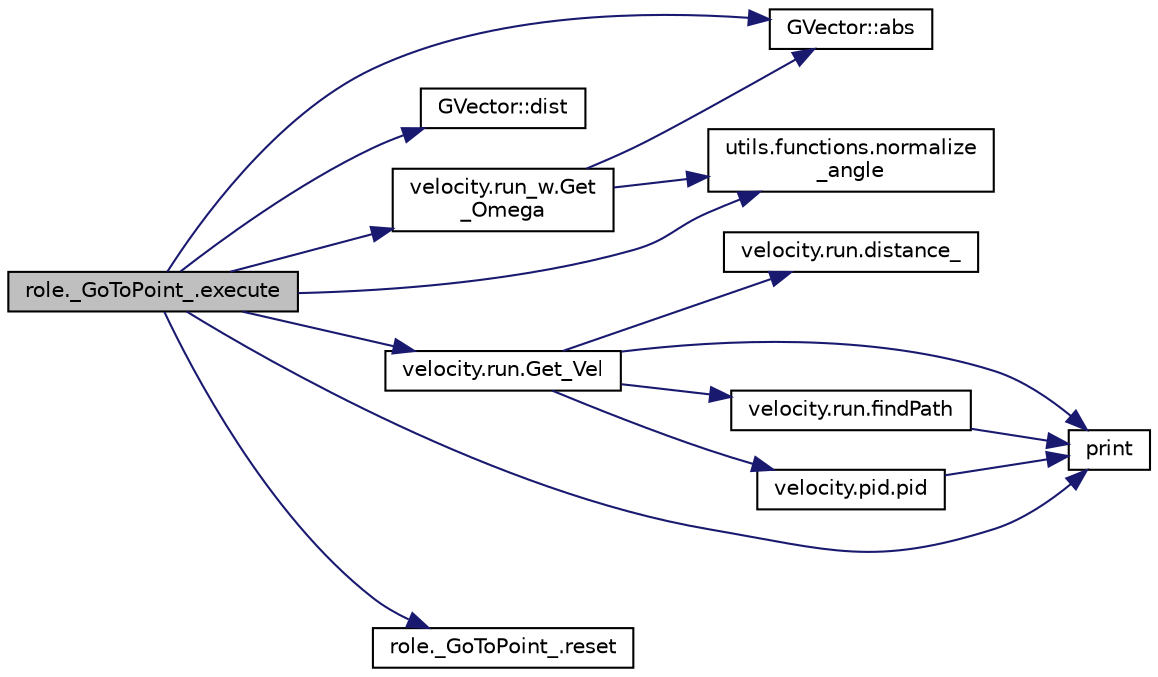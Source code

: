 digraph "role._GoToPoint_.execute"
{
 // INTERACTIVE_SVG=YES
  edge [fontname="Helvetica",fontsize="10",labelfontname="Helvetica",labelfontsize="10"];
  node [fontname="Helvetica",fontsize="10",shape=record];
  rankdir="LR";
  Node1 [label="role._GoToPoint_.execute",height=0.2,width=0.4,color="black", fillcolor="grey75", style="filled", fontcolor="black"];
  Node1 -> Node2 [color="midnightblue",fontsize="10",style="solid",fontname="Helvetica"];
  Node2 [label="GVector::abs",height=0.2,width=0.4,color="black", fillcolor="white", style="filled",URL="$d5/da9/namespace_g_vector.html#a9ad98c3a0469b46d6d9437dace1bdaff"];
  Node1 -> Node3 [color="midnightblue",fontsize="10",style="solid",fontname="Helvetica"];
  Node3 [label="GVector::dist",height=0.2,width=0.4,color="black", fillcolor="white", style="filled",URL="$d5/da9/namespace_g_vector.html#ab4c4f9f2d8f1f0fc9e71585f43c9df8f"];
  Node1 -> Node4 [color="midnightblue",fontsize="10",style="solid",fontname="Helvetica"];
  Node4 [label="velocity.run_w.Get\l_Omega",height=0.2,width=0.4,color="black", fillcolor="white", style="filled",URL="$da/d14/namespacevelocity_1_1run__w.html#ad019380dfc0694cfcb13e923811687e9"];
  Node4 -> Node5 [color="midnightblue",fontsize="10",style="solid",fontname="Helvetica"];
  Node5 [label="utils.functions.normalize\l_angle",height=0.2,width=0.4,color="black", fillcolor="white", style="filled",URL="$d6/d83/namespaceutils_1_1math__functions.html#a6d17f1067560e91c7ebb2c5b069e927d"];
  Node4 -> Node2 [color="midnightblue",fontsize="10",style="solid",fontname="Helvetica"];
  Node1 -> Node6 [color="midnightblue",fontsize="10",style="solid",fontname="Helvetica"];
  Node6 [label="velocity.run.Get_Vel",height=0.2,width=0.4,color="black", fillcolor="white", style="filled",URL="$dd/d2b/namespacevelocity_1_1run.html#aeaa46639cf305f1b903034118c0a61c3"];
  Node6 -> Node7 [color="midnightblue",fontsize="10",style="solid",fontname="Helvetica"];
  Node7 [label="velocity.run.distance_",height=0.2,width=0.4,color="black", fillcolor="white", style="filled",URL="$dd/d2b/namespacevelocity_1_1run.html#af980ccd0ffce53605a475351b3e074ae"];
  Node6 -> Node8 [color="midnightblue",fontsize="10",style="solid",fontname="Helvetica"];
  Node8 [label="print",height=0.2,width=0.4,color="black", fillcolor="white", style="filled",URL="$dc/ddd/node__class_8cpp.html#abc62c9d234b4194b3886013a7dbd1232"];
  Node6 -> Node9 [color="midnightblue",fontsize="10",style="solid",fontname="Helvetica"];
  Node9 [label="velocity.run.findPath",height=0.2,width=0.4,color="black", fillcolor="white", style="filled",URL="$dd/d2b/namespacevelocity_1_1run.html#a151075b1a4dd6aeafc7dfddba65d2673"];
  Node9 -> Node8 [color="midnightblue",fontsize="10",style="solid",fontname="Helvetica"];
  Node6 -> Node10 [color="midnightblue",fontsize="10",style="solid",fontname="Helvetica"];
  Node10 [label="velocity.pid.pid",height=0.2,width=0.4,color="black", fillcolor="white", style="filled",URL="$dd/d17/namespacevelocity_1_1pid.html#ad9f2bf2001cf069eee9f9f0360a1c253",tooltip="PID on velocity vx,vy. "];
  Node10 -> Node8 [color="midnightblue",fontsize="10",style="solid",fontname="Helvetica"];
  Node1 -> Node5 [color="midnightblue",fontsize="10",style="solid",fontname="Helvetica"];
  Node1 -> Node8 [color="midnightblue",fontsize="10",style="solid",fontname="Helvetica"];
  Node1 -> Node11 [color="midnightblue",fontsize="10",style="solid",fontname="Helvetica"];
  Node11 [label="role._GoToPoint_.reset",height=0.2,width=0.4,color="black", fillcolor="white", style="filled",URL="$d8/dc1/namespacerole_1_1___go_to_point__.html#acadc235c5addb234f36c9cbe01e87cfe"];
}
